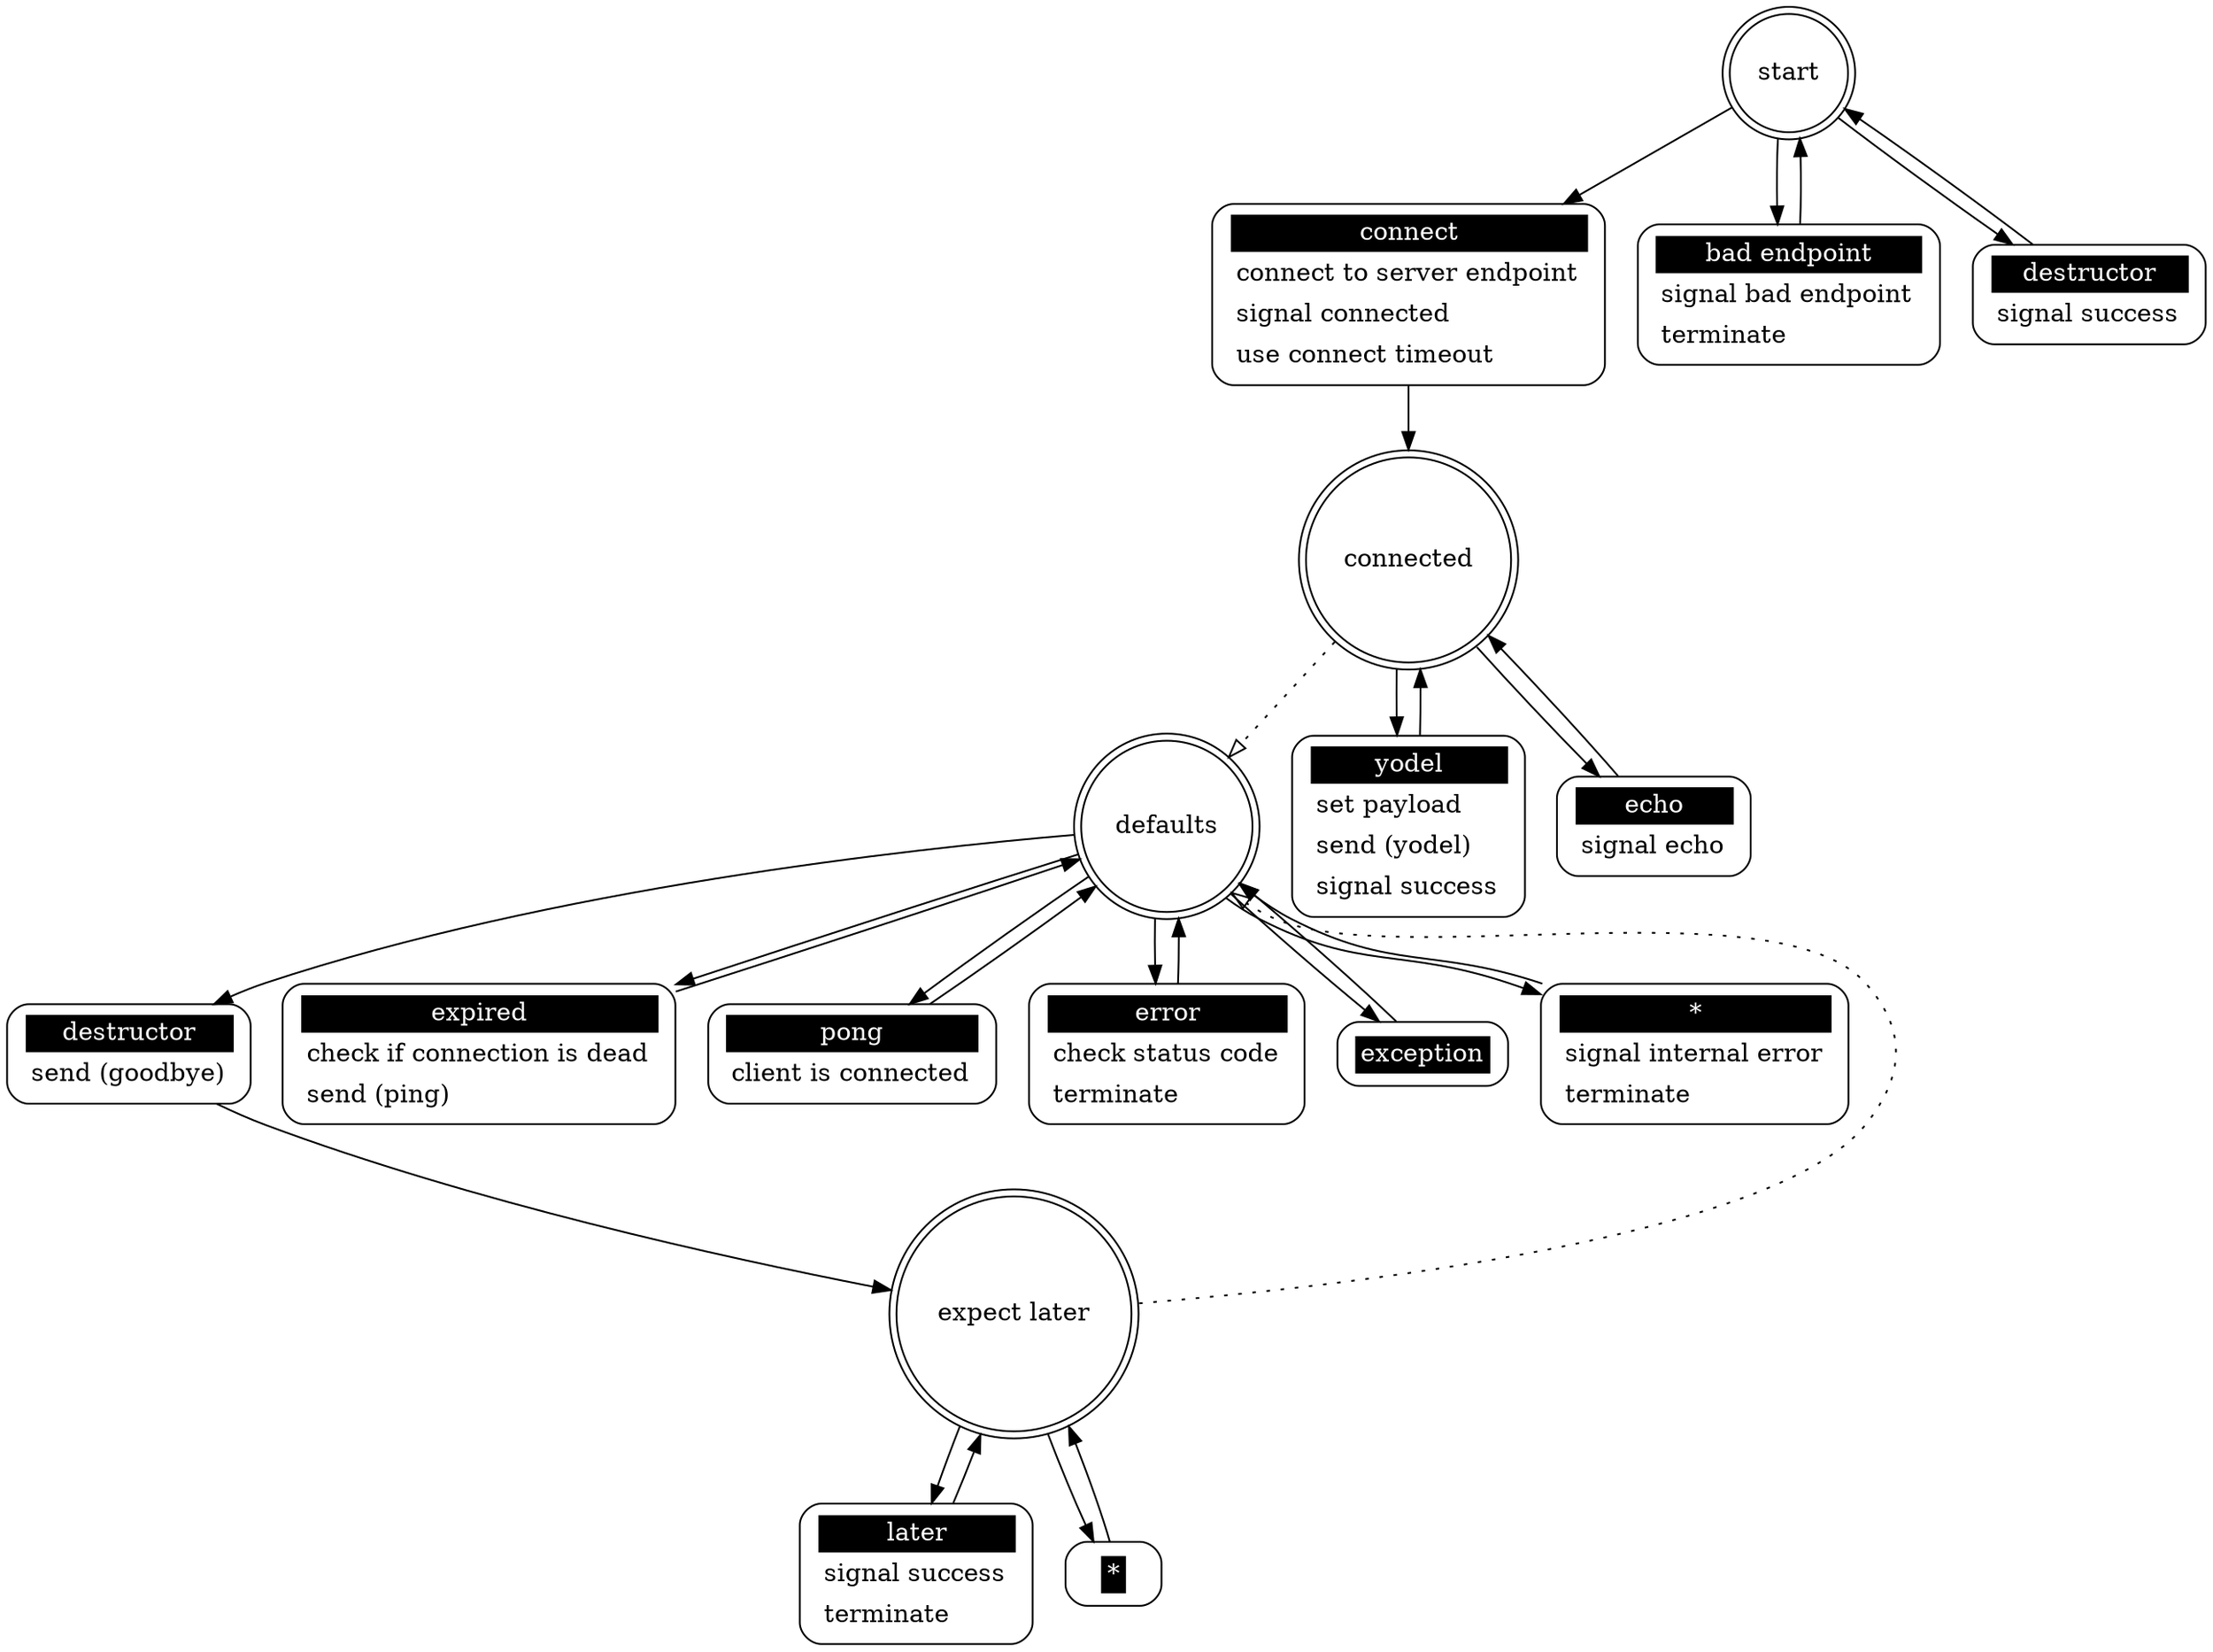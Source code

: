 ## Automatically generated from zee_client.xml by gsl
digraph "zee_client" {
 "connected" -> "defaults" [style=dotted,arrowhead=empty]
 "expect later" -> "defaults" [style=dotted,arrowhead=empty]

 "start" [shape = "doublecircle"];
 "start connect" [shape = "Mrecord" style = solid label = <<table border="0" cellborder="0" cellpadding="3" bgcolor="white"><tr><td bgcolor="black" align="center" colspan="2"><font color="white">connect</font></td></tr><tr><td align="left" port="r3">connect to server endpoint</td></tr><tr><td align="left" port="r3">signal connected</td></tr><tr><td align="left" port="r3">use connect timeout</td></tr></table>>];
 "start" -> "start connect";
 "start connect" -> "connected";
 "start bad endpoint" [shape = "Mrecord" style = solid label = <<table border="0" cellborder="0" cellpadding="3" bgcolor="white"><tr><td bgcolor="black" align="center" colspan="2"><font color="white">bad endpoint</font></td></tr><tr><td align="left" port="r3">signal bad endpoint</td></tr><tr><td align="left" port="r3">terminate</td></tr></table>>];
 "start" -> "start bad endpoint";
 "start bad endpoint" -> "start";
 "start destructor" [shape = "Mrecord" style = solid label = <<table border="0" cellborder="0" cellpadding="3" bgcolor="white"><tr><td bgcolor="black" align="center" colspan="2"><font color="white">destructor</font></td></tr><tr><td align="left" port="r3">signal success</td></tr></table>>];
 "start" -> "start destructor";
 "start destructor" -> "start";

 "connected" [shape = "doublecircle"];
 "connected yodel" [shape = "Mrecord" style = solid label = <<table border="0" cellborder="0" cellpadding="3" bgcolor="white"><tr><td bgcolor="black" align="center" colspan="2"><font color="white">yodel</font></td></tr><tr><td align="left" port="r3">set payload</td></tr><tr><td align="left" port="r3">send (yodel)</td></tr><tr><td align="left" port="r3">signal success</td></tr></table>>];
 "connected" -> "connected yodel";
 "connected yodel" -> "connected";
 "connected echo" [shape = "Mrecord" style = solid label = <<table border="0" cellborder="0" cellpadding="3" bgcolor="white"><tr><td bgcolor="black" align="center" colspan="2"><font color="white">echo</font></td></tr><tr><td align="left" port="r3">signal echo</td></tr></table>>];
 "connected" -> "connected echo";
 "connected echo" -> "connected";

 "expect later" [shape = "doublecircle"];
 "expect later later" [shape = "Mrecord" style = solid label = <<table border="0" cellborder="0" cellpadding="3" bgcolor="white"><tr><td bgcolor="black" align="center" colspan="2"><font color="white">later</font></td></tr><tr><td align="left" port="r3">signal success</td></tr><tr><td align="left" port="r3">terminate</td></tr></table>>];
 "expect later" -> "expect later later";
 "expect later later" -> "expect later";
 "expect later *" [shape = "Mrecord" style = solid label = <<table border="0" cellborder="0" cellpadding="3" bgcolor="white"><tr><td bgcolor="black" align="center" colspan="2"><font color="white">*</font></td></tr></table>>];
 "expect later" -> "expect later *";
 "expect later *" -> "expect later";

 "defaults" [shape = "doublecircle"];
 "defaults destructor" [shape = "Mrecord" style = solid label = <<table border="0" cellborder="0" cellpadding="3" bgcolor="white"><tr><td bgcolor="black" align="center" colspan="2"><font color="white">destructor</font></td></tr><tr><td align="left" port="r3">send (goodbye)</td></tr></table>>];
 "defaults" -> "defaults destructor";
 "defaults destructor" -> "expect later";
 "defaults expired" [shape = "Mrecord" style = solid label = <<table border="0" cellborder="0" cellpadding="3" bgcolor="white"><tr><td bgcolor="black" align="center" colspan="2"><font color="white">expired</font></td></tr><tr><td align="left" port="r3">check if connection is dead</td></tr><tr><td align="left" port="r3">send (ping)</td></tr></table>>];
 "defaults" -> "defaults expired";
 "defaults expired" -> "defaults";
 "defaults pong" [shape = "Mrecord" style = solid label = <<table border="0" cellborder="0" cellpadding="3" bgcolor="white"><tr><td bgcolor="black" align="center" colspan="2"><font color="white">pong</font></td></tr><tr><td align="left" port="r3">client is connected</td></tr></table>>];
 "defaults" -> "defaults pong";
 "defaults pong" -> "defaults";
 "defaults error" [shape = "Mrecord" style = solid label = <<table border="0" cellborder="0" cellpadding="3" bgcolor="white"><tr><td bgcolor="black" align="center" colspan="2"><font color="white">error</font></td></tr><tr><td align="left" port="r3">check status code</td></tr><tr><td align="left" port="r3">terminate</td></tr></table>>];
 "defaults" -> "defaults error";
 "defaults error" -> "defaults";
 "defaults exception" [shape = "Mrecord" style = solid label = <<table border="0" cellborder="0" cellpadding="3" bgcolor="white"><tr><td bgcolor="black" align="center" colspan="2"><font color="white">exception</font></td></tr></table>>];
 "defaults" -> "defaults exception";
 "defaults exception" -> "defaults";
 "defaults *" [shape = "Mrecord" style = solid label = <<table border="0" cellborder="0" cellpadding="3" bgcolor="white"><tr><td bgcolor="black" align="center" colspan="2"><font color="white">*</font></td></tr><tr><td align="left" port="r3">signal internal error</td></tr><tr><td align="left" port="r3">terminate</td></tr></table>>];
 "defaults" -> "defaults *";
 "defaults *" -> "defaults";
}
